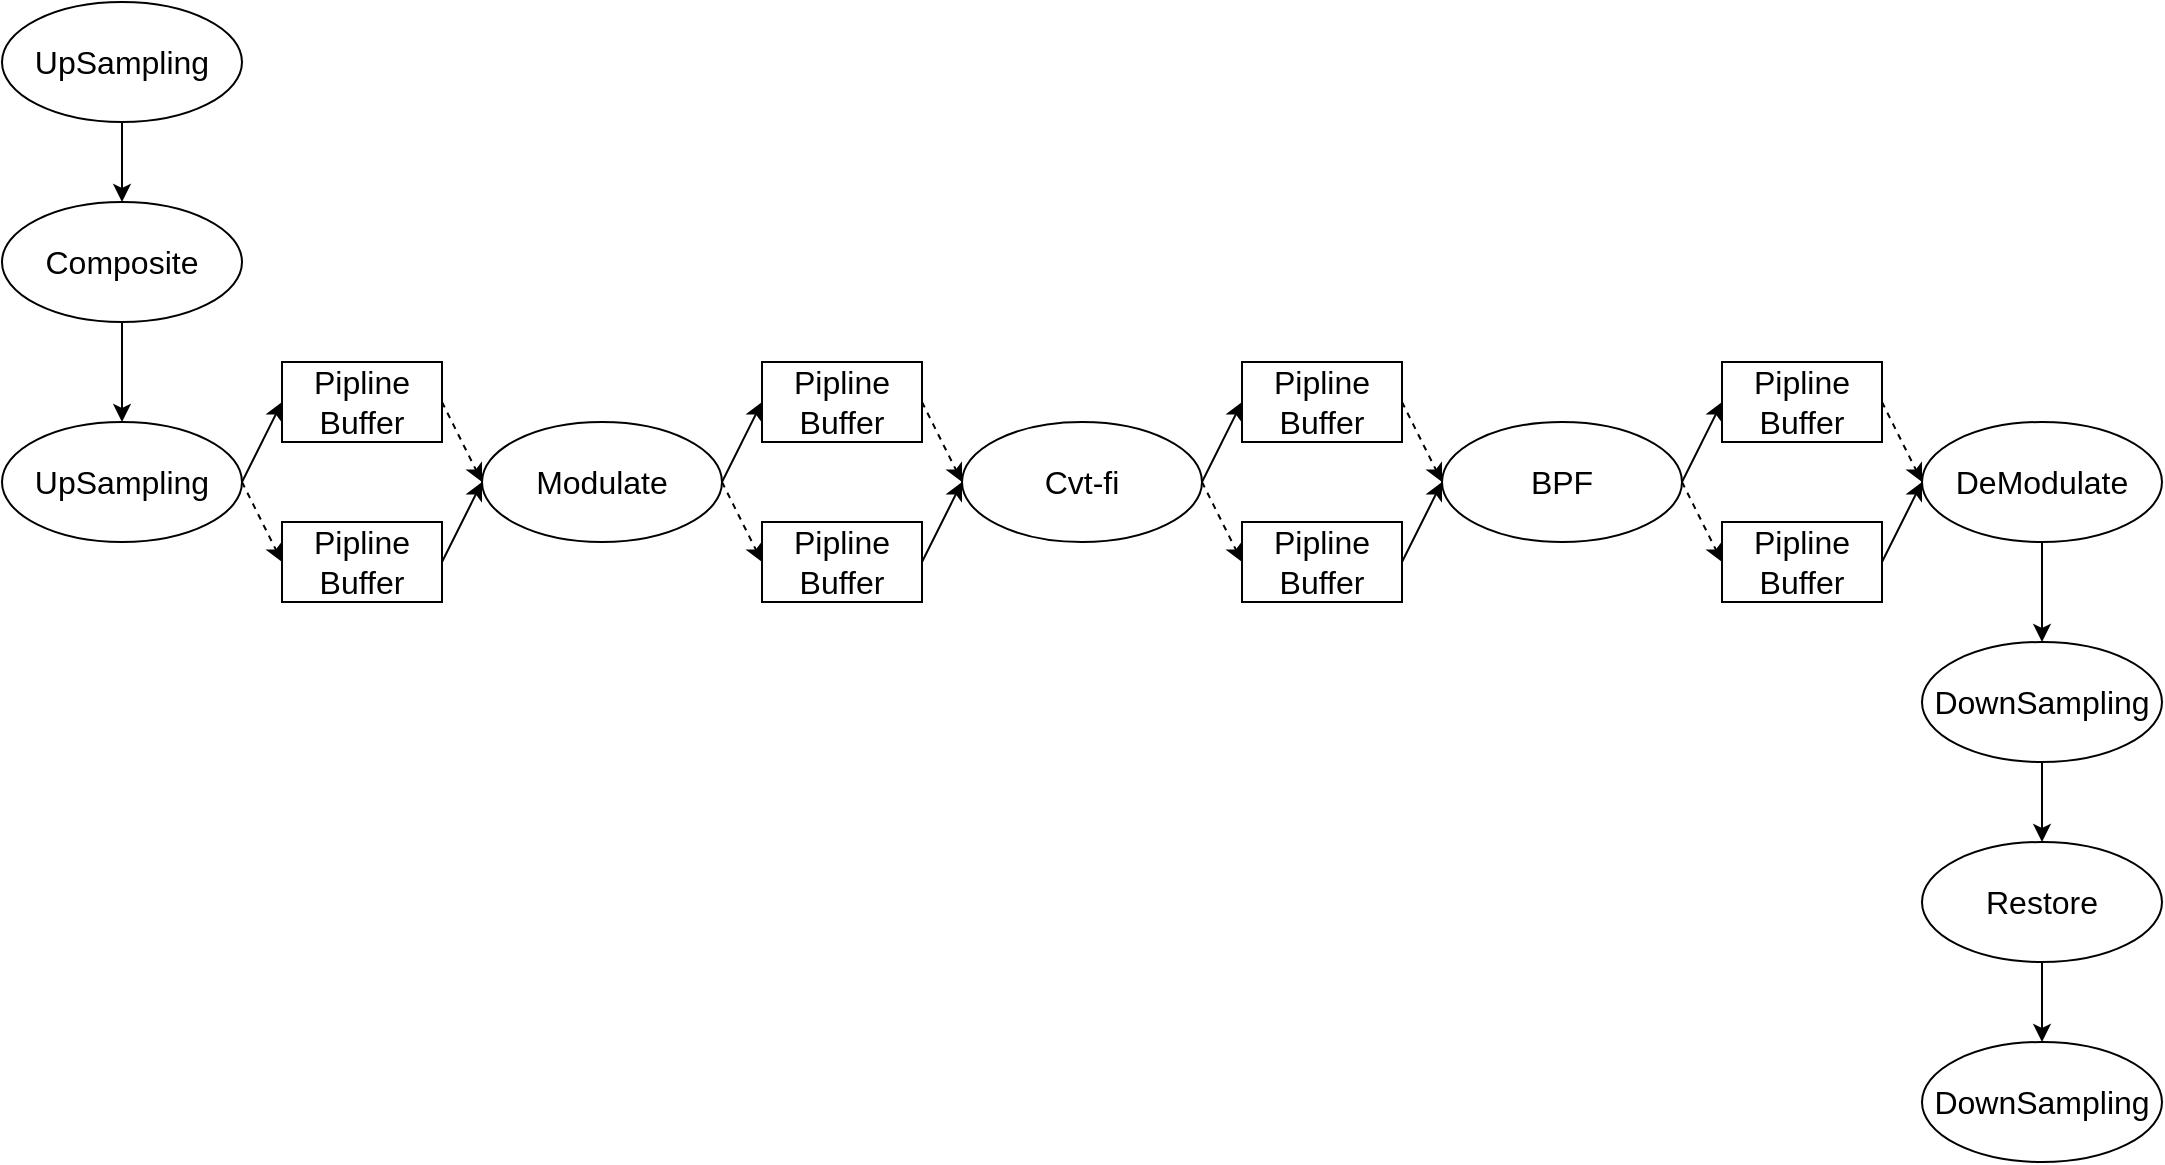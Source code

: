 <mxfile version="20.7.4" type="device"><diagram id="ZXZsPc4BKICOKuO_PukA" name="ページ1"><mxGraphModel dx="975" dy="568" grid="1" gridSize="10" guides="1" tooltips="1" connect="1" arrows="1" fold="1" page="1" pageScale="1" pageWidth="1390" pageHeight="980" math="0" shadow="0"><root><mxCell id="0"/><mxCell id="1" parent="0"/><mxCell id="nTj0W1MLkSASwa93RtXR-30" style="edgeStyle=none;rounded=0;orthogonalLoop=1;jettySize=auto;html=1;exitX=0.5;exitY=1;exitDx=0;exitDy=0;entryX=0.5;entryY=0;entryDx=0;entryDy=0;fontSize=16;" edge="1" parent="1" source="nTj0W1MLkSASwa93RtXR-1" target="nTj0W1MLkSASwa93RtXR-2"><mxGeometry relative="1" as="geometry"/></mxCell><mxCell id="nTj0W1MLkSASwa93RtXR-1" value="Composite" style="ellipse;whiteSpace=wrap;html=1;fontSize=16;" vertex="1" parent="1"><mxGeometry x="40" y="120" width="120" height="60" as="geometry"/></mxCell><mxCell id="nTj0W1MLkSASwa93RtXR-8" style="edgeStyle=none;rounded=0;orthogonalLoop=1;jettySize=auto;html=1;exitX=1;exitY=0.5;exitDx=0;exitDy=0;entryX=0;entryY=0.5;entryDx=0;entryDy=0;fontSize=16;" edge="1" parent="1" source="nTj0W1MLkSASwa93RtXR-2" target="nTj0W1MLkSASwa93RtXR-4"><mxGeometry relative="1" as="geometry"/></mxCell><mxCell id="nTj0W1MLkSASwa93RtXR-11" style="edgeStyle=none;rounded=0;orthogonalLoop=1;jettySize=auto;html=1;exitX=1;exitY=0.5;exitDx=0;exitDy=0;entryX=0;entryY=0.5;entryDx=0;entryDy=0;fontSize=16;dashed=1;" edge="1" parent="1" source="nTj0W1MLkSASwa93RtXR-2" target="nTj0W1MLkSASwa93RtXR-5"><mxGeometry relative="1" as="geometry"/></mxCell><mxCell id="nTj0W1MLkSASwa93RtXR-2" value="UpSampling" style="ellipse;whiteSpace=wrap;html=1;fontSize=16;" vertex="1" parent="1"><mxGeometry x="40" y="230" width="120" height="60" as="geometry"/></mxCell><mxCell id="nTj0W1MLkSASwa93RtXR-12" style="edgeStyle=none;rounded=0;orthogonalLoop=1;jettySize=auto;html=1;exitX=1;exitY=0.5;exitDx=0;exitDy=0;entryX=0;entryY=0.5;entryDx=0;entryDy=0;dashed=1;fontSize=16;" edge="1" parent="1" source="nTj0W1MLkSASwa93RtXR-4" target="nTj0W1MLkSASwa93RtXR-9"><mxGeometry relative="1" as="geometry"/></mxCell><mxCell id="nTj0W1MLkSASwa93RtXR-4" value="Pipline Buffer" style="rounded=0;whiteSpace=wrap;html=1;fontSize=16;" vertex="1" parent="1"><mxGeometry x="180" y="200" width="80" height="40" as="geometry"/></mxCell><mxCell id="nTj0W1MLkSASwa93RtXR-10" style="edgeStyle=none;rounded=0;orthogonalLoop=1;jettySize=auto;html=1;exitX=1;exitY=0.5;exitDx=0;exitDy=0;entryX=0;entryY=0.5;entryDx=0;entryDy=0;fontSize=16;" edge="1" parent="1" source="nTj0W1MLkSASwa93RtXR-5" target="nTj0W1MLkSASwa93RtXR-9"><mxGeometry relative="1" as="geometry"/></mxCell><mxCell id="nTj0W1MLkSASwa93RtXR-5" value="Pipline Buffer" style="rounded=0;whiteSpace=wrap;html=1;fontSize=16;" vertex="1" parent="1"><mxGeometry x="180" y="280" width="80" height="40" as="geometry"/></mxCell><mxCell id="nTj0W1MLkSASwa93RtXR-16" style="edgeStyle=none;rounded=0;orthogonalLoop=1;jettySize=auto;html=1;exitX=1;exitY=0.5;exitDx=0;exitDy=0;entryX=0;entryY=0.5;entryDx=0;entryDy=0;dashed=1;fontSize=16;" edge="1" parent="1" source="nTj0W1MLkSASwa93RtXR-9" target="nTj0W1MLkSASwa93RtXR-15"><mxGeometry relative="1" as="geometry"/></mxCell><mxCell id="nTj0W1MLkSASwa93RtXR-34" style="edgeStyle=none;rounded=0;orthogonalLoop=1;jettySize=auto;html=1;exitX=1;exitY=0.5;exitDx=0;exitDy=0;entryX=0;entryY=0.5;entryDx=0;entryDy=0;fontSize=16;" edge="1" parent="1" source="nTj0W1MLkSASwa93RtXR-9" target="nTj0W1MLkSASwa93RtXR-14"><mxGeometry relative="1" as="geometry"/></mxCell><mxCell id="nTj0W1MLkSASwa93RtXR-9" value="Modulate" style="ellipse;whiteSpace=wrap;html=1;fontSize=16;" vertex="1" parent="1"><mxGeometry x="280" y="230" width="120" height="60" as="geometry"/></mxCell><mxCell id="nTj0W1MLkSASwa93RtXR-20" style="edgeStyle=none;rounded=0;orthogonalLoop=1;jettySize=auto;html=1;exitX=1;exitY=0.5;exitDx=0;exitDy=0;entryX=0;entryY=0.5;entryDx=0;entryDy=0;dashed=1;fontSize=16;" edge="1" parent="1" source="nTj0W1MLkSASwa93RtXR-13" target="nTj0W1MLkSASwa93RtXR-19"><mxGeometry relative="1" as="geometry"/></mxCell><mxCell id="nTj0W1MLkSASwa93RtXR-33" style="edgeStyle=none;rounded=0;orthogonalLoop=1;jettySize=auto;html=1;exitX=1;exitY=0.5;exitDx=0;exitDy=0;entryX=0;entryY=0.5;entryDx=0;entryDy=0;fontSize=16;" edge="1" parent="1" source="nTj0W1MLkSASwa93RtXR-13" target="nTj0W1MLkSASwa93RtXR-18"><mxGeometry relative="1" as="geometry"/></mxCell><mxCell id="nTj0W1MLkSASwa93RtXR-13" value="Cvt-fi" style="ellipse;whiteSpace=wrap;html=1;fontSize=16;" vertex="1" parent="1"><mxGeometry x="520" y="230" width="120" height="60" as="geometry"/></mxCell><mxCell id="nTj0W1MLkSASwa93RtXR-17" style="edgeStyle=none;rounded=0;orthogonalLoop=1;jettySize=auto;html=1;exitX=1;exitY=0.5;exitDx=0;exitDy=0;entryX=0;entryY=0.5;entryDx=0;entryDy=0;dashed=1;fontSize=16;" edge="1" parent="1" source="nTj0W1MLkSASwa93RtXR-14" target="nTj0W1MLkSASwa93RtXR-13"><mxGeometry relative="1" as="geometry"/></mxCell><mxCell id="nTj0W1MLkSASwa93RtXR-14" value="Pipline Buffer" style="rounded=0;whiteSpace=wrap;html=1;fontSize=16;" vertex="1" parent="1"><mxGeometry x="420" y="200" width="80" height="40" as="geometry"/></mxCell><mxCell id="nTj0W1MLkSASwa93RtXR-31" style="edgeStyle=none;rounded=0;orthogonalLoop=1;jettySize=auto;html=1;exitX=1;exitY=0.5;exitDx=0;exitDy=0;entryX=0;entryY=0.5;entryDx=0;entryDy=0;fontSize=16;" edge="1" parent="1" source="nTj0W1MLkSASwa93RtXR-15" target="nTj0W1MLkSASwa93RtXR-13"><mxGeometry relative="1" as="geometry"/></mxCell><mxCell id="nTj0W1MLkSASwa93RtXR-15" value="Pipline Buffer" style="rounded=0;whiteSpace=wrap;html=1;fontSize=16;" vertex="1" parent="1"><mxGeometry x="420" y="280" width="80" height="40" as="geometry"/></mxCell><mxCell id="nTj0W1MLkSASwa93RtXR-22" style="edgeStyle=none;rounded=0;orthogonalLoop=1;jettySize=auto;html=1;exitX=1;exitY=0.5;exitDx=0;exitDy=0;entryX=0;entryY=0.5;entryDx=0;entryDy=0;dashed=1;fontSize=16;" edge="1" parent="1" source="nTj0W1MLkSASwa93RtXR-18" target="nTj0W1MLkSASwa93RtXR-21"><mxGeometry relative="1" as="geometry"/></mxCell><mxCell id="nTj0W1MLkSASwa93RtXR-18" value="Pipline Buffer" style="rounded=0;whiteSpace=wrap;html=1;fontSize=16;" vertex="1" parent="1"><mxGeometry x="660" y="200" width="80" height="40" as="geometry"/></mxCell><mxCell id="nTj0W1MLkSASwa93RtXR-32" style="edgeStyle=none;rounded=0;orthogonalLoop=1;jettySize=auto;html=1;exitX=1;exitY=0.5;exitDx=0;exitDy=0;entryX=0;entryY=0.5;entryDx=0;entryDy=0;fontSize=16;" edge="1" parent="1" source="nTj0W1MLkSASwa93RtXR-19" target="nTj0W1MLkSASwa93RtXR-21"><mxGeometry relative="1" as="geometry"/></mxCell><mxCell id="nTj0W1MLkSASwa93RtXR-19" value="Pipline Buffer" style="rounded=0;whiteSpace=wrap;html=1;fontSize=16;" vertex="1" parent="1"><mxGeometry x="660" y="280" width="80" height="40" as="geometry"/></mxCell><mxCell id="nTj0W1MLkSASwa93RtXR-25" style="edgeStyle=none;rounded=0;orthogonalLoop=1;jettySize=auto;html=1;exitX=1;exitY=0.5;exitDx=0;exitDy=0;entryX=0;entryY=0.5;entryDx=0;entryDy=0;dashed=1;fontSize=16;" edge="1" parent="1" source="nTj0W1MLkSASwa93RtXR-21" target="nTj0W1MLkSASwa93RtXR-24"><mxGeometry relative="1" as="geometry"/></mxCell><mxCell id="nTj0W1MLkSASwa93RtXR-35" style="edgeStyle=none;rounded=0;orthogonalLoop=1;jettySize=auto;html=1;exitX=1;exitY=0.5;exitDx=0;exitDy=0;entryX=0;entryY=0.5;entryDx=0;entryDy=0;fontSize=16;" edge="1" parent="1" source="nTj0W1MLkSASwa93RtXR-21" target="nTj0W1MLkSASwa93RtXR-23"><mxGeometry relative="1" as="geometry"/></mxCell><mxCell id="nTj0W1MLkSASwa93RtXR-21" value="BPF" style="ellipse;whiteSpace=wrap;html=1;fontSize=16;" vertex="1" parent="1"><mxGeometry x="760" y="230" width="120" height="60" as="geometry"/></mxCell><mxCell id="nTj0W1MLkSASwa93RtXR-28" style="edgeStyle=none;rounded=0;orthogonalLoop=1;jettySize=auto;html=1;exitX=1;exitY=0.5;exitDx=0;exitDy=0;entryX=0;entryY=0.5;entryDx=0;entryDy=0;dashed=1;fontSize=16;" edge="1" parent="1" source="nTj0W1MLkSASwa93RtXR-23" target="nTj0W1MLkSASwa93RtXR-26"><mxGeometry relative="1" as="geometry"/></mxCell><mxCell id="nTj0W1MLkSASwa93RtXR-23" value="Pipline Buffer" style="rounded=0;whiteSpace=wrap;html=1;fontSize=16;" vertex="1" parent="1"><mxGeometry x="900" y="200" width="80" height="40" as="geometry"/></mxCell><mxCell id="nTj0W1MLkSASwa93RtXR-36" style="edgeStyle=none;rounded=0;orthogonalLoop=1;jettySize=auto;html=1;exitX=1;exitY=0.5;exitDx=0;exitDy=0;entryX=0;entryY=0.5;entryDx=0;entryDy=0;fontSize=16;" edge="1" parent="1" source="nTj0W1MLkSASwa93RtXR-24" target="nTj0W1MLkSASwa93RtXR-26"><mxGeometry relative="1" as="geometry"/></mxCell><mxCell id="nTj0W1MLkSASwa93RtXR-24" value="Pipline Buffer" style="rounded=0;whiteSpace=wrap;html=1;fontSize=16;" vertex="1" parent="1"><mxGeometry x="900" y="280" width="80" height="40" as="geometry"/></mxCell><mxCell id="nTj0W1MLkSASwa93RtXR-29" style="edgeStyle=none;rounded=0;orthogonalLoop=1;jettySize=auto;html=1;exitX=0.5;exitY=1;exitDx=0;exitDy=0;entryX=0.5;entryY=0;entryDx=0;entryDy=0;fontSize=16;" edge="1" parent="1" source="nTj0W1MLkSASwa93RtXR-26" target="nTj0W1MLkSASwa93RtXR-27"><mxGeometry relative="1" as="geometry"/></mxCell><mxCell id="nTj0W1MLkSASwa93RtXR-26" value="DeModulate" style="ellipse;whiteSpace=wrap;html=1;fontSize=16;" vertex="1" parent="1"><mxGeometry x="1000" y="230" width="120" height="60" as="geometry"/></mxCell><mxCell id="nTj0W1MLkSASwa93RtXR-38" style="edgeStyle=none;rounded=0;orthogonalLoop=1;jettySize=auto;html=1;exitX=0.5;exitY=1;exitDx=0;exitDy=0;entryX=0.5;entryY=0;entryDx=0;entryDy=0;fontSize=16;" edge="1" parent="1" source="nTj0W1MLkSASwa93RtXR-27" target="nTj0W1MLkSASwa93RtXR-37"><mxGeometry relative="1" as="geometry"/></mxCell><mxCell id="nTj0W1MLkSASwa93RtXR-27" value="DownSampling" style="ellipse;whiteSpace=wrap;html=1;fontSize=16;" vertex="1" parent="1"><mxGeometry x="1000" y="340" width="120" height="60" as="geometry"/></mxCell><mxCell id="nTj0W1MLkSASwa93RtXR-42" style="edgeStyle=none;rounded=0;orthogonalLoop=1;jettySize=auto;html=1;exitX=0.5;exitY=1;exitDx=0;exitDy=0;entryX=0.5;entryY=0;entryDx=0;entryDy=0;fontSize=16;" edge="1" parent="1" source="nTj0W1MLkSASwa93RtXR-37" target="nTj0W1MLkSASwa93RtXR-41"><mxGeometry relative="1" as="geometry"/></mxCell><mxCell id="nTj0W1MLkSASwa93RtXR-37" value="Restore" style="ellipse;whiteSpace=wrap;html=1;fontSize=16;" vertex="1" parent="1"><mxGeometry x="1000" y="440" width="120" height="60" as="geometry"/></mxCell><mxCell id="nTj0W1MLkSASwa93RtXR-40" style="edgeStyle=none;rounded=0;orthogonalLoop=1;jettySize=auto;html=1;exitX=0.5;exitY=1;exitDx=0;exitDy=0;entryX=0.5;entryY=0;entryDx=0;entryDy=0;fontSize=16;" edge="1" parent="1" source="nTj0W1MLkSASwa93RtXR-39" target="nTj0W1MLkSASwa93RtXR-1"><mxGeometry relative="1" as="geometry"/></mxCell><mxCell id="nTj0W1MLkSASwa93RtXR-39" value="UpSampling" style="ellipse;whiteSpace=wrap;html=1;fontSize=16;" vertex="1" parent="1"><mxGeometry x="40" y="20" width="120" height="60" as="geometry"/></mxCell><mxCell id="nTj0W1MLkSASwa93RtXR-41" value="DownSampling" style="ellipse;whiteSpace=wrap;html=1;fontSize=16;" vertex="1" parent="1"><mxGeometry x="1000" y="540" width="120" height="60" as="geometry"/></mxCell></root></mxGraphModel></diagram></mxfile>